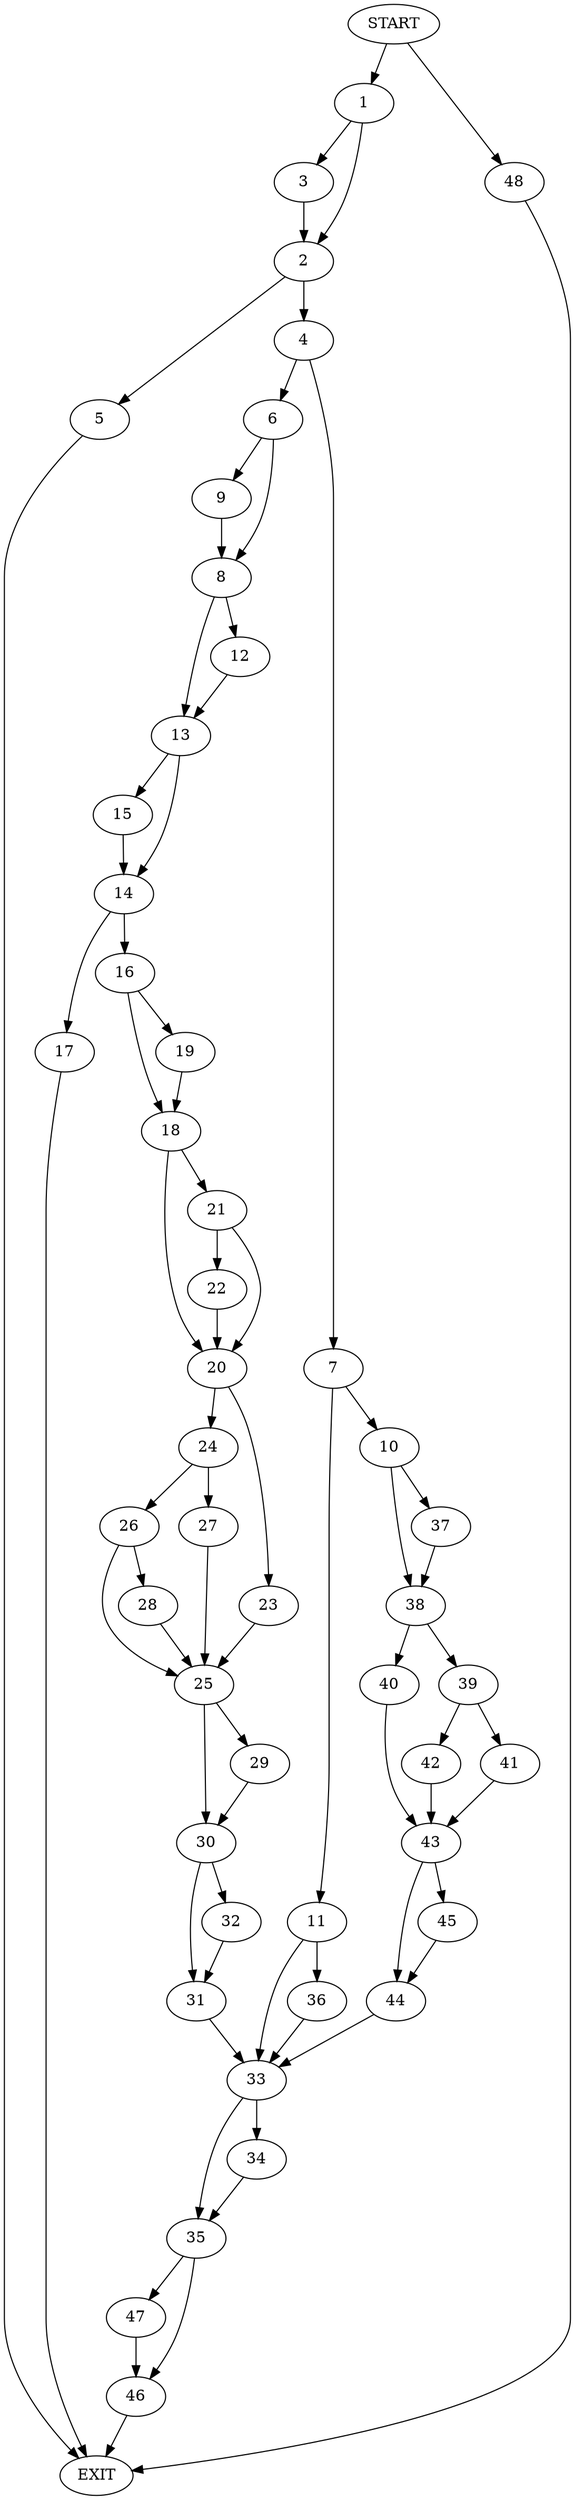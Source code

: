 digraph {
0 [label="START"]
49 [label="EXIT"]
0 -> 1
1 -> 2
1 -> 3
3 -> 2
2 -> 4
2 -> 5
5 -> 49
4 -> 6
4 -> 7
6 -> 8
6 -> 9
7 -> 10
7 -> 11
8 -> 12
8 -> 13
9 -> 8
13 -> 14
13 -> 15
12 -> 13
14 -> 16
14 -> 17
15 -> 14
17 -> 49
16 -> 18
16 -> 19
18 -> 20
18 -> 21
19 -> 18
21 -> 22
21 -> 20
20 -> 23
20 -> 24
22 -> 20
23 -> 25
24 -> 26
24 -> 27
26 -> 25
26 -> 28
27 -> 25
28 -> 25
25 -> 29
25 -> 30
30 -> 31
30 -> 32
29 -> 30
32 -> 31
31 -> 33
33 -> 34
33 -> 35
11 -> 33
11 -> 36
10 -> 37
10 -> 38
37 -> 38
38 -> 39
38 -> 40
39 -> 41
39 -> 42
40 -> 43
42 -> 43
41 -> 43
43 -> 44
43 -> 45
44 -> 33
45 -> 44
36 -> 33
35 -> 46
35 -> 47
34 -> 35
47 -> 46
46 -> 49
0 -> 48
48 -> 49
}
